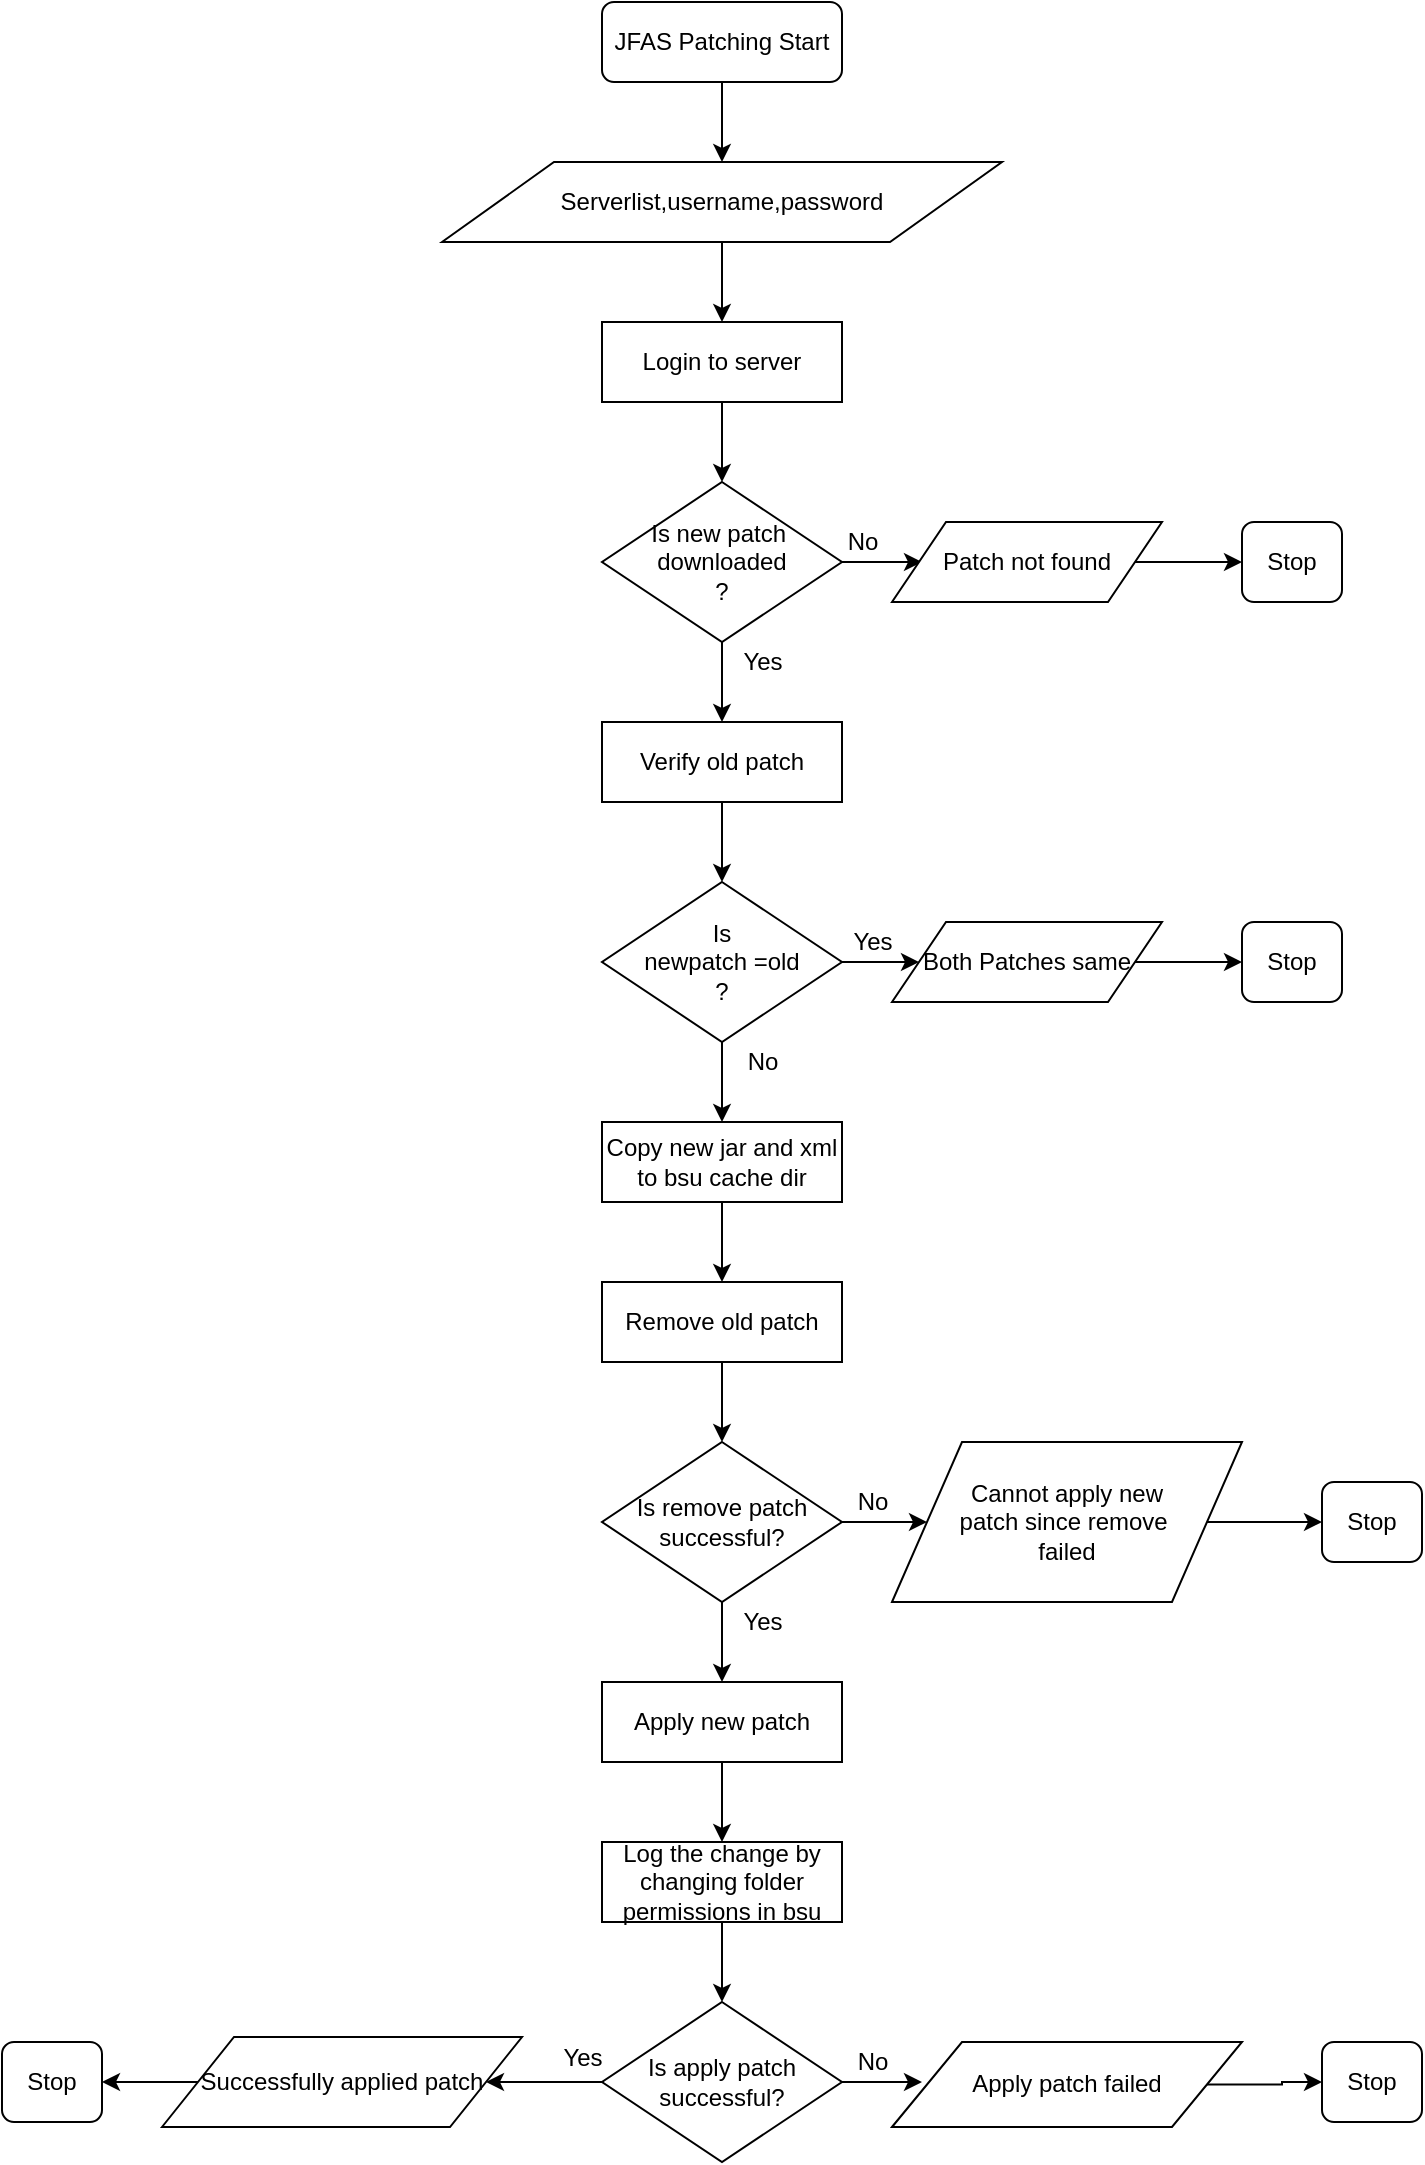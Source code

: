 <mxfile version="12.6.1" type="github">
  <diagram id="XbEey4qihFn1aIaw0n4t" name="Page-1">
    <mxGraphModel dx="854" dy="468" grid="1" gridSize="10" guides="1" tooltips="1" connect="1" arrows="1" fold="1" page="1" pageScale="1" pageWidth="850" pageHeight="1100" math="0" shadow="0">
      <root>
        <mxCell id="0"/>
        <mxCell id="1" parent="0"/>
        <mxCell id="oMd4Auz60f5KPNyBKYmL-3" value="" style="edgeStyle=orthogonalEdgeStyle;rounded=0;orthogonalLoop=1;jettySize=auto;html=1;entryX=0.5;entryY=0;entryDx=0;entryDy=0;" parent="1" source="oMd4Auz60f5KPNyBKYmL-1" target="oMd4Auz60f5KPNyBKYmL-4" edge="1">
          <mxGeometry relative="1" as="geometry">
            <mxPoint x="420" y="240" as="targetPoint"/>
          </mxGeometry>
        </mxCell>
        <mxCell id="oMd4Auz60f5KPNyBKYmL-1" value="JFAS Patching Start" style="rounded=1;whiteSpace=wrap;html=1;" parent="1" vertex="1">
          <mxGeometry x="320" width="120" height="40" as="geometry"/>
        </mxCell>
        <mxCell id="skGRCkMkXogipKOWA8Lq-25" value="" style="edgeStyle=orthogonalEdgeStyle;rounded=0;orthogonalLoop=1;jettySize=auto;html=1;" edge="1" parent="1" source="oMd4Auz60f5KPNyBKYmL-4" target="skGRCkMkXogipKOWA8Lq-23">
          <mxGeometry relative="1" as="geometry"/>
        </mxCell>
        <mxCell id="oMd4Auz60f5KPNyBKYmL-4" value="Serverlist,username,password" style="shape=parallelogram;perimeter=parallelogramPerimeter;whiteSpace=wrap;html=1;" parent="1" vertex="1">
          <mxGeometry x="240" y="80" width="280" height="40" as="geometry"/>
        </mxCell>
        <mxCell id="eEmDbHhoeAruKQSayOO1-37" value="Stop" style="rounded=1;whiteSpace=wrap;html=1;" parent="1" vertex="1">
          <mxGeometry x="640" y="260" width="50" height="40" as="geometry"/>
        </mxCell>
        <mxCell id="skGRCkMkXogipKOWA8Lq-3" value="" style="edgeStyle=orthogonalEdgeStyle;rounded=0;orthogonalLoop=1;jettySize=auto;html=1;" edge="1" parent="1" source="skGRCkMkXogipKOWA8Lq-1">
          <mxGeometry relative="1" as="geometry">
            <mxPoint x="380" y="360" as="targetPoint"/>
          </mxGeometry>
        </mxCell>
        <mxCell id="skGRCkMkXogipKOWA8Lq-5" value="" style="edgeStyle=orthogonalEdgeStyle;rounded=0;orthogonalLoop=1;jettySize=auto;html=1;" edge="1" parent="1" source="skGRCkMkXogipKOWA8Lq-1">
          <mxGeometry relative="1" as="geometry">
            <mxPoint x="480" y="280" as="targetPoint"/>
          </mxGeometry>
        </mxCell>
        <mxCell id="skGRCkMkXogipKOWA8Lq-1" value="Is new patch&amp;nbsp;&lt;br&gt;downloaded&lt;br&gt;?" style="rhombus;whiteSpace=wrap;html=1;" vertex="1" parent="1">
          <mxGeometry x="320" y="240" width="120" height="80" as="geometry"/>
        </mxCell>
        <mxCell id="skGRCkMkXogipKOWA8Lq-6" value="No" style="text;html=1;align=center;verticalAlign=middle;resizable=0;points=[];autosize=1;" vertex="1" parent="1">
          <mxGeometry x="435" y="260" width="30" height="20" as="geometry"/>
        </mxCell>
        <mxCell id="skGRCkMkXogipKOWA8Lq-7" value="Yes" style="text;html=1;align=center;verticalAlign=middle;resizable=0;points=[];autosize=1;" vertex="1" parent="1">
          <mxGeometry x="380" y="320" width="40" height="20" as="geometry"/>
        </mxCell>
        <mxCell id="skGRCkMkXogipKOWA8Lq-10" value="" style="edgeStyle=orthogonalEdgeStyle;rounded=0;orthogonalLoop=1;jettySize=auto;html=1;" edge="1" parent="1" source="skGRCkMkXogipKOWA8Lq-8">
          <mxGeometry relative="1" as="geometry">
            <mxPoint x="640" y="280" as="targetPoint"/>
          </mxGeometry>
        </mxCell>
        <mxCell id="skGRCkMkXogipKOWA8Lq-8" value="Patch not found" style="shape=parallelogram;perimeter=parallelogramPerimeter;whiteSpace=wrap;html=1;" vertex="1" parent="1">
          <mxGeometry x="465" y="260" width="135" height="40" as="geometry"/>
        </mxCell>
        <mxCell id="skGRCkMkXogipKOWA8Lq-13" value="" style="edgeStyle=orthogonalEdgeStyle;rounded=0;orthogonalLoop=1;jettySize=auto;html=1;" edge="1" parent="1" source="skGRCkMkXogipKOWA8Lq-11" target="skGRCkMkXogipKOWA8Lq-12">
          <mxGeometry relative="1" as="geometry"/>
        </mxCell>
        <mxCell id="skGRCkMkXogipKOWA8Lq-11" value="Verify old patch" style="rounded=0;whiteSpace=wrap;html=1;" vertex="1" parent="1">
          <mxGeometry x="320" y="360" width="120" height="40" as="geometry"/>
        </mxCell>
        <mxCell id="skGRCkMkXogipKOWA8Lq-15" value="" style="edgeStyle=orthogonalEdgeStyle;rounded=0;orthogonalLoop=1;jettySize=auto;html=1;" edge="1" parent="1" source="skGRCkMkXogipKOWA8Lq-12" target="skGRCkMkXogipKOWA8Lq-14">
          <mxGeometry relative="1" as="geometry"/>
        </mxCell>
        <mxCell id="skGRCkMkXogipKOWA8Lq-20" value="" style="edgeStyle=orthogonalEdgeStyle;rounded=0;orthogonalLoop=1;jettySize=auto;html=1;" edge="1" parent="1" source="skGRCkMkXogipKOWA8Lq-12" target="skGRCkMkXogipKOWA8Lq-19">
          <mxGeometry relative="1" as="geometry"/>
        </mxCell>
        <mxCell id="skGRCkMkXogipKOWA8Lq-12" value="Is&lt;br&gt;newpatch =old&lt;br&gt;?" style="rhombus;whiteSpace=wrap;html=1;" vertex="1" parent="1">
          <mxGeometry x="320" y="440" width="120" height="80" as="geometry"/>
        </mxCell>
        <mxCell id="skGRCkMkXogipKOWA8Lq-17" value="" style="edgeStyle=orthogonalEdgeStyle;rounded=0;orthogonalLoop=1;jettySize=auto;html=1;" edge="1" parent="1" source="skGRCkMkXogipKOWA8Lq-14" target="skGRCkMkXogipKOWA8Lq-16">
          <mxGeometry relative="1" as="geometry"/>
        </mxCell>
        <mxCell id="skGRCkMkXogipKOWA8Lq-14" value="Both Patches same" style="shape=parallelogram;perimeter=parallelogramPerimeter;whiteSpace=wrap;html=1;" vertex="1" parent="1">
          <mxGeometry x="465" y="460" width="135" height="40" as="geometry"/>
        </mxCell>
        <mxCell id="skGRCkMkXogipKOWA8Lq-16" value="Stop" style="rounded=1;whiteSpace=wrap;html=1;" vertex="1" parent="1">
          <mxGeometry x="640" y="460" width="50" height="40" as="geometry"/>
        </mxCell>
        <mxCell id="skGRCkMkXogipKOWA8Lq-18" value="Yes" style="text;html=1;align=center;verticalAlign=middle;resizable=0;points=[];autosize=1;" vertex="1" parent="1">
          <mxGeometry x="435" y="460" width="40" height="20" as="geometry"/>
        </mxCell>
        <mxCell id="skGRCkMkXogipKOWA8Lq-26" value="" style="edgeStyle=orthogonalEdgeStyle;rounded=0;orthogonalLoop=1;jettySize=auto;html=1;" edge="1" parent="1" source="skGRCkMkXogipKOWA8Lq-19" target="skGRCkMkXogipKOWA8Lq-22">
          <mxGeometry relative="1" as="geometry"/>
        </mxCell>
        <mxCell id="skGRCkMkXogipKOWA8Lq-19" value="Copy new jar and xml to bsu cache dir" style="rounded=0;whiteSpace=wrap;html=1;" vertex="1" parent="1">
          <mxGeometry x="320" y="560" width="120" height="40" as="geometry"/>
        </mxCell>
        <mxCell id="skGRCkMkXogipKOWA8Lq-21" value="No" style="text;html=1;align=center;verticalAlign=middle;resizable=0;points=[];autosize=1;" vertex="1" parent="1">
          <mxGeometry x="385" y="520" width="30" height="20" as="geometry"/>
        </mxCell>
        <mxCell id="skGRCkMkXogipKOWA8Lq-28" value="" style="edgeStyle=orthogonalEdgeStyle;rounded=0;orthogonalLoop=1;jettySize=auto;html=1;" edge="1" parent="1" source="skGRCkMkXogipKOWA8Lq-22" target="skGRCkMkXogipKOWA8Lq-27">
          <mxGeometry relative="1" as="geometry"/>
        </mxCell>
        <mxCell id="skGRCkMkXogipKOWA8Lq-22" value="Remove old patch" style="rounded=0;whiteSpace=wrap;html=1;" vertex="1" parent="1">
          <mxGeometry x="320" y="640" width="120" height="40" as="geometry"/>
        </mxCell>
        <mxCell id="skGRCkMkXogipKOWA8Lq-24" value="" style="edgeStyle=orthogonalEdgeStyle;rounded=0;orthogonalLoop=1;jettySize=auto;html=1;" edge="1" parent="1" source="skGRCkMkXogipKOWA8Lq-23" target="skGRCkMkXogipKOWA8Lq-1">
          <mxGeometry relative="1" as="geometry"/>
        </mxCell>
        <mxCell id="skGRCkMkXogipKOWA8Lq-23" value="Login to server" style="rounded=0;whiteSpace=wrap;html=1;" vertex="1" parent="1">
          <mxGeometry x="320" y="160" width="120" height="40" as="geometry"/>
        </mxCell>
        <mxCell id="skGRCkMkXogipKOWA8Lq-30" value="" style="edgeStyle=orthogonalEdgeStyle;rounded=0;orthogonalLoop=1;jettySize=auto;html=1;" edge="1" parent="1" source="skGRCkMkXogipKOWA8Lq-27" target="skGRCkMkXogipKOWA8Lq-29">
          <mxGeometry relative="1" as="geometry"/>
        </mxCell>
        <mxCell id="skGRCkMkXogipKOWA8Lq-36" value="" style="edgeStyle=orthogonalEdgeStyle;rounded=0;orthogonalLoop=1;jettySize=auto;html=1;" edge="1" parent="1" source="skGRCkMkXogipKOWA8Lq-27" target="skGRCkMkXogipKOWA8Lq-35">
          <mxGeometry relative="1" as="geometry"/>
        </mxCell>
        <mxCell id="skGRCkMkXogipKOWA8Lq-27" value="Is remove patch&lt;br&gt;successful?" style="rhombus;whiteSpace=wrap;html=1;" vertex="1" parent="1">
          <mxGeometry x="320" y="720" width="120" height="80" as="geometry"/>
        </mxCell>
        <mxCell id="skGRCkMkXogipKOWA8Lq-32" value="" style="edgeStyle=orthogonalEdgeStyle;rounded=0;orthogonalLoop=1;jettySize=auto;html=1;" edge="1" parent="1" source="skGRCkMkXogipKOWA8Lq-29" target="skGRCkMkXogipKOWA8Lq-31">
          <mxGeometry relative="1" as="geometry"/>
        </mxCell>
        <mxCell id="skGRCkMkXogipKOWA8Lq-29" value="Cannot apply new&lt;br&gt;patch since remove&amp;nbsp;&lt;br&gt;failed" style="shape=parallelogram;perimeter=parallelogramPerimeter;whiteSpace=wrap;html=1;" vertex="1" parent="1">
          <mxGeometry x="465" y="720" width="175" height="80" as="geometry"/>
        </mxCell>
        <mxCell id="skGRCkMkXogipKOWA8Lq-31" value="Stop" style="rounded=1;whiteSpace=wrap;html=1;" vertex="1" parent="1">
          <mxGeometry x="680" y="740" width="50" height="40" as="geometry"/>
        </mxCell>
        <mxCell id="skGRCkMkXogipKOWA8Lq-33" value="No" style="text;html=1;align=center;verticalAlign=middle;resizable=0;points=[];autosize=1;" vertex="1" parent="1">
          <mxGeometry x="440" y="740" width="30" height="20" as="geometry"/>
        </mxCell>
        <mxCell id="skGRCkMkXogipKOWA8Lq-34" value="Yes" style="text;html=1;align=center;verticalAlign=middle;resizable=0;points=[];autosize=1;" vertex="1" parent="1">
          <mxGeometry x="380" y="800" width="40" height="20" as="geometry"/>
        </mxCell>
        <mxCell id="skGRCkMkXogipKOWA8Lq-38" value="" style="edgeStyle=orthogonalEdgeStyle;rounded=0;orthogonalLoop=1;jettySize=auto;html=1;" edge="1" parent="1" source="skGRCkMkXogipKOWA8Lq-35" target="skGRCkMkXogipKOWA8Lq-37">
          <mxGeometry relative="1" as="geometry"/>
        </mxCell>
        <mxCell id="skGRCkMkXogipKOWA8Lq-35" value="Apply new patch" style="rounded=0;whiteSpace=wrap;html=1;" vertex="1" parent="1">
          <mxGeometry x="320" y="840" width="120" height="40" as="geometry"/>
        </mxCell>
        <mxCell id="skGRCkMkXogipKOWA8Lq-46" value="" style="edgeStyle=orthogonalEdgeStyle;rounded=0;orthogonalLoop=1;jettySize=auto;html=1;" edge="1" parent="1" source="skGRCkMkXogipKOWA8Lq-37" target="skGRCkMkXogipKOWA8Lq-39">
          <mxGeometry relative="1" as="geometry"/>
        </mxCell>
        <mxCell id="skGRCkMkXogipKOWA8Lq-37" value="Log the change by changing folder permissions in bsu" style="rounded=0;whiteSpace=wrap;html=1;" vertex="1" parent="1">
          <mxGeometry x="320" y="920" width="120" height="40" as="geometry"/>
        </mxCell>
        <mxCell id="skGRCkMkXogipKOWA8Lq-42" value="" style="edgeStyle=orthogonalEdgeStyle;rounded=0;orthogonalLoop=1;jettySize=auto;html=1;" edge="1" parent="1" source="skGRCkMkXogipKOWA8Lq-39" target="skGRCkMkXogipKOWA8Lq-41">
          <mxGeometry relative="1" as="geometry"/>
        </mxCell>
        <mxCell id="skGRCkMkXogipKOWA8Lq-48" value="" style="edgeStyle=orthogonalEdgeStyle;rounded=0;orthogonalLoop=1;jettySize=auto;html=1;" edge="1" parent="1" source="skGRCkMkXogipKOWA8Lq-39">
          <mxGeometry relative="1" as="geometry">
            <mxPoint x="480" y="1040" as="targetPoint"/>
          </mxGeometry>
        </mxCell>
        <mxCell id="skGRCkMkXogipKOWA8Lq-39" value="Is apply patch&lt;br&gt;successful?" style="rhombus;whiteSpace=wrap;html=1;" vertex="1" parent="1">
          <mxGeometry x="320" y="1000" width="120" height="80" as="geometry"/>
        </mxCell>
        <mxCell id="skGRCkMkXogipKOWA8Lq-45" value="" style="edgeStyle=orthogonalEdgeStyle;rounded=0;orthogonalLoop=1;jettySize=auto;html=1;" edge="1" parent="1" source="skGRCkMkXogipKOWA8Lq-41" target="skGRCkMkXogipKOWA8Lq-44">
          <mxGeometry relative="1" as="geometry"/>
        </mxCell>
        <mxCell id="skGRCkMkXogipKOWA8Lq-41" value="Successfully applied patch" style="shape=parallelogram;perimeter=parallelogramPerimeter;whiteSpace=wrap;html=1;" vertex="1" parent="1">
          <mxGeometry x="100" y="1017.5" width="180" height="45" as="geometry"/>
        </mxCell>
        <mxCell id="skGRCkMkXogipKOWA8Lq-43" value="Yes" style="text;html=1;align=center;verticalAlign=middle;resizable=0;points=[];autosize=1;" vertex="1" parent="1">
          <mxGeometry x="290" y="1017.5" width="40" height="20" as="geometry"/>
        </mxCell>
        <mxCell id="skGRCkMkXogipKOWA8Lq-44" value="Stop" style="rounded=1;whiteSpace=wrap;html=1;" vertex="1" parent="1">
          <mxGeometry x="20" y="1020" width="50" height="40" as="geometry"/>
        </mxCell>
        <mxCell id="skGRCkMkXogipKOWA8Lq-49" value="No" style="text;html=1;align=center;verticalAlign=middle;resizable=0;points=[];autosize=1;" vertex="1" parent="1">
          <mxGeometry x="440" y="1020" width="30" height="20" as="geometry"/>
        </mxCell>
        <mxCell id="skGRCkMkXogipKOWA8Lq-52" value="" style="edgeStyle=orthogonalEdgeStyle;rounded=0;orthogonalLoop=1;jettySize=auto;html=1;" edge="1" parent="1" source="skGRCkMkXogipKOWA8Lq-50" target="skGRCkMkXogipKOWA8Lq-51">
          <mxGeometry relative="1" as="geometry"/>
        </mxCell>
        <mxCell id="skGRCkMkXogipKOWA8Lq-50" value="Apply patch failed" style="shape=parallelogram;perimeter=parallelogramPerimeter;whiteSpace=wrap;html=1;" vertex="1" parent="1">
          <mxGeometry x="465" y="1020" width="175" height="42.5" as="geometry"/>
        </mxCell>
        <mxCell id="skGRCkMkXogipKOWA8Lq-51" value="Stop" style="rounded=1;whiteSpace=wrap;html=1;" vertex="1" parent="1">
          <mxGeometry x="680" y="1020" width="50" height="40" as="geometry"/>
        </mxCell>
      </root>
    </mxGraphModel>
  </diagram>
</mxfile>
